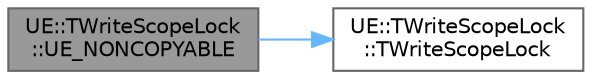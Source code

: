 digraph "UE::TWriteScopeLock::UE_NONCOPYABLE"
{
 // INTERACTIVE_SVG=YES
 // LATEX_PDF_SIZE
  bgcolor="transparent";
  edge [fontname=Helvetica,fontsize=10,labelfontname=Helvetica,labelfontsize=10];
  node [fontname=Helvetica,fontsize=10,shape=box,height=0.2,width=0.4];
  rankdir="LR";
  Node1 [id="Node000001",label="UE::TWriteScopeLock\l::UE_NONCOPYABLE",height=0.2,width=0.4,color="gray40", fillcolor="grey60", style="filled", fontcolor="black",tooltip=" "];
  Node1 -> Node2 [id="edge1_Node000001_Node000002",color="steelblue1",style="solid",tooltip=" "];
  Node2 [id="Node000002",label="UE::TWriteScopeLock\l::TWriteScopeLock",height=0.2,width=0.4,color="grey40", fillcolor="white", style="filled",URL="$df/d49/classUE_1_1TWriteScopeLock.html#a596c7defd83d64132dc2659bcefae4fc",tooltip=" "];
}
